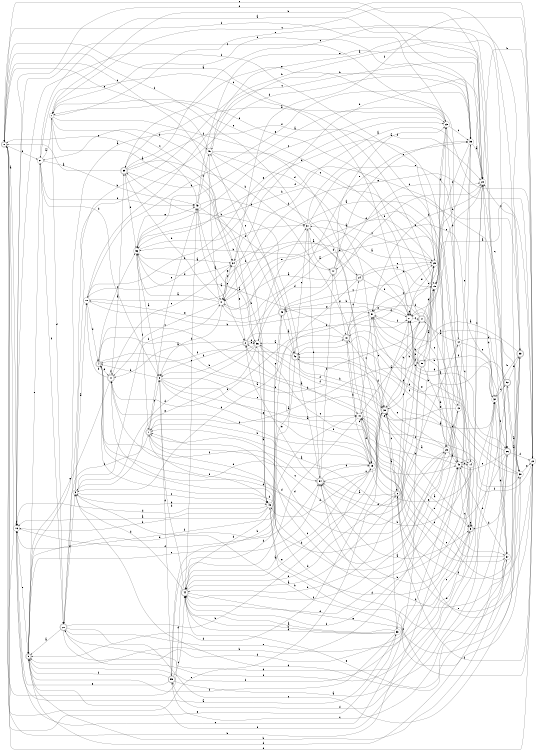 digraph n46_9 {
__start0 [label="" shape="none"];

rankdir=LR;
size="8,5";

s0 [style="rounded,filled", color="black", fillcolor="white" shape="doublecircle", label="0"];
s1 [style="rounded,filled", color="black", fillcolor="white" shape="doublecircle", label="1"];
s2 [style="rounded,filled", color="black", fillcolor="white" shape="doublecircle", label="2"];
s3 [style="filled", color="black", fillcolor="white" shape="circle", label="3"];
s4 [style="rounded,filled", color="black", fillcolor="white" shape="doublecircle", label="4"];
s5 [style="rounded,filled", color="black", fillcolor="white" shape="doublecircle", label="5"];
s6 [style="rounded,filled", color="black", fillcolor="white" shape="doublecircle", label="6"];
s7 [style="filled", color="black", fillcolor="white" shape="circle", label="7"];
s8 [style="filled", color="black", fillcolor="white" shape="circle", label="8"];
s9 [style="rounded,filled", color="black", fillcolor="white" shape="doublecircle", label="9"];
s10 [style="filled", color="black", fillcolor="white" shape="circle", label="10"];
s11 [style="rounded,filled", color="black", fillcolor="white" shape="doublecircle", label="11"];
s12 [style="filled", color="black", fillcolor="white" shape="circle", label="12"];
s13 [style="filled", color="black", fillcolor="white" shape="circle", label="13"];
s14 [style="filled", color="black", fillcolor="white" shape="circle", label="14"];
s15 [style="filled", color="black", fillcolor="white" shape="circle", label="15"];
s16 [style="filled", color="black", fillcolor="white" shape="circle", label="16"];
s17 [style="rounded,filled", color="black", fillcolor="white" shape="doublecircle", label="17"];
s18 [style="rounded,filled", color="black", fillcolor="white" shape="doublecircle", label="18"];
s19 [style="filled", color="black", fillcolor="white" shape="circle", label="19"];
s20 [style="rounded,filled", color="black", fillcolor="white" shape="doublecircle", label="20"];
s21 [style="filled", color="black", fillcolor="white" shape="circle", label="21"];
s22 [style="filled", color="black", fillcolor="white" shape="circle", label="22"];
s23 [style="filled", color="black", fillcolor="white" shape="circle", label="23"];
s24 [style="rounded,filled", color="black", fillcolor="white" shape="doublecircle", label="24"];
s25 [style="filled", color="black", fillcolor="white" shape="circle", label="25"];
s26 [style="rounded,filled", color="black", fillcolor="white" shape="doublecircle", label="26"];
s27 [style="filled", color="black", fillcolor="white" shape="circle", label="27"];
s28 [style="filled", color="black", fillcolor="white" shape="circle", label="28"];
s29 [style="filled", color="black", fillcolor="white" shape="circle", label="29"];
s30 [style="rounded,filled", color="black", fillcolor="white" shape="doublecircle", label="30"];
s31 [style="filled", color="black", fillcolor="white" shape="circle", label="31"];
s32 [style="filled", color="black", fillcolor="white" shape="circle", label="32"];
s33 [style="filled", color="black", fillcolor="white" shape="circle", label="33"];
s34 [style="filled", color="black", fillcolor="white" shape="circle", label="34"];
s35 [style="filled", color="black", fillcolor="white" shape="circle", label="35"];
s36 [style="filled", color="black", fillcolor="white" shape="circle", label="36"];
s37 [style="filled", color="black", fillcolor="white" shape="circle", label="37"];
s38 [style="filled", color="black", fillcolor="white" shape="circle", label="38"];
s39 [style="rounded,filled", color="black", fillcolor="white" shape="doublecircle", label="39"];
s40 [style="filled", color="black", fillcolor="white" shape="circle", label="40"];
s41 [style="filled", color="black", fillcolor="white" shape="circle", label="41"];
s42 [style="rounded,filled", color="black", fillcolor="white" shape="doublecircle", label="42"];
s43 [style="filled", color="black", fillcolor="white" shape="circle", label="43"];
s44 [style="rounded,filled", color="black", fillcolor="white" shape="doublecircle", label="44"];
s45 [style="filled", color="black", fillcolor="white" shape="circle", label="45"];
s46 [style="filled", color="black", fillcolor="white" shape="circle", label="46"];
s47 [style="rounded,filled", color="black", fillcolor="white" shape="doublecircle", label="47"];
s48 [style="filled", color="black", fillcolor="white" shape="circle", label="48"];
s49 [style="rounded,filled", color="black", fillcolor="white" shape="doublecircle", label="49"];
s50 [style="rounded,filled", color="black", fillcolor="white" shape="doublecircle", label="50"];
s51 [style="filled", color="black", fillcolor="white" shape="circle", label="51"];
s52 [style="rounded,filled", color="black", fillcolor="white" shape="doublecircle", label="52"];
s53 [style="rounded,filled", color="black", fillcolor="white" shape="doublecircle", label="53"];
s54 [style="rounded,filled", color="black", fillcolor="white" shape="doublecircle", label="54"];
s55 [style="rounded,filled", color="black", fillcolor="white" shape="doublecircle", label="55"];
s56 [style="filled", color="black", fillcolor="white" shape="circle", label="56"];
s0 -> s16 [label="a"];
s0 -> s48 [label="b"];
s0 -> s34 [label="c"];
s0 -> s22 [label="d"];
s0 -> s30 [label="e"];
s0 -> s21 [label="f"];
s1 -> s15 [label="a"];
s1 -> s48 [label="b"];
s1 -> s8 [label="c"];
s1 -> s25 [label="d"];
s1 -> s43 [label="e"];
s1 -> s20 [label="f"];
s2 -> s11 [label="a"];
s2 -> s27 [label="b"];
s2 -> s36 [label="c"];
s2 -> s36 [label="d"];
s2 -> s35 [label="e"];
s2 -> s8 [label="f"];
s3 -> s10 [label="a"];
s3 -> s46 [label="b"];
s3 -> s46 [label="c"];
s3 -> s35 [label="d"];
s3 -> s36 [label="e"];
s3 -> s41 [label="f"];
s4 -> s17 [label="a"];
s4 -> s38 [label="b"];
s4 -> s56 [label="c"];
s4 -> s19 [label="d"];
s4 -> s11 [label="e"];
s4 -> s54 [label="f"];
s5 -> s41 [label="a"];
s5 -> s54 [label="b"];
s5 -> s28 [label="c"];
s5 -> s20 [label="d"];
s5 -> s5 [label="e"];
s5 -> s20 [label="f"];
s6 -> s54 [label="a"];
s6 -> s15 [label="b"];
s6 -> s2 [label="c"];
s6 -> s44 [label="d"];
s6 -> s27 [label="e"];
s6 -> s22 [label="f"];
s7 -> s34 [label="a"];
s7 -> s22 [label="b"];
s7 -> s46 [label="c"];
s7 -> s20 [label="d"];
s7 -> s26 [label="e"];
s7 -> s24 [label="f"];
s8 -> s48 [label="a"];
s8 -> s4 [label="b"];
s8 -> s40 [label="c"];
s8 -> s55 [label="d"];
s8 -> s19 [label="e"];
s8 -> s37 [label="f"];
s9 -> s45 [label="a"];
s9 -> s37 [label="b"];
s9 -> s54 [label="c"];
s9 -> s26 [label="d"];
s9 -> s21 [label="e"];
s9 -> s32 [label="f"];
s10 -> s31 [label="a"];
s10 -> s51 [label="b"];
s10 -> s28 [label="c"];
s10 -> s4 [label="d"];
s10 -> s23 [label="e"];
s10 -> s27 [label="f"];
s11 -> s39 [label="a"];
s11 -> s10 [label="b"];
s11 -> s34 [label="c"];
s11 -> s12 [label="d"];
s11 -> s9 [label="e"];
s11 -> s11 [label="f"];
s12 -> s1 [label="a"];
s12 -> s38 [label="b"];
s12 -> s14 [label="c"];
s12 -> s17 [label="d"];
s12 -> s37 [label="e"];
s12 -> s56 [label="f"];
s13 -> s56 [label="a"];
s13 -> s9 [label="b"];
s13 -> s27 [label="c"];
s13 -> s44 [label="d"];
s13 -> s35 [label="e"];
s13 -> s4 [label="f"];
s14 -> s41 [label="a"];
s14 -> s54 [label="b"];
s14 -> s1 [label="c"];
s14 -> s46 [label="d"];
s14 -> s51 [label="e"];
s14 -> s9 [label="f"];
s15 -> s22 [label="a"];
s15 -> s44 [label="b"];
s15 -> s51 [label="c"];
s15 -> s7 [label="d"];
s15 -> s25 [label="e"];
s15 -> s23 [label="f"];
s16 -> s33 [label="a"];
s16 -> s16 [label="b"];
s16 -> s23 [label="c"];
s16 -> s35 [label="d"];
s16 -> s9 [label="e"];
s16 -> s54 [label="f"];
s17 -> s40 [label="a"];
s17 -> s30 [label="b"];
s17 -> s49 [label="c"];
s17 -> s15 [label="d"];
s17 -> s7 [label="e"];
s17 -> s51 [label="f"];
s18 -> s56 [label="a"];
s18 -> s40 [label="b"];
s18 -> s24 [label="c"];
s18 -> s29 [label="d"];
s18 -> s27 [label="e"];
s18 -> s11 [label="f"];
s19 -> s44 [label="a"];
s19 -> s1 [label="b"];
s19 -> s18 [label="c"];
s19 -> s46 [label="d"];
s19 -> s28 [label="e"];
s19 -> s11 [label="f"];
s20 -> s9 [label="a"];
s20 -> s19 [label="b"];
s20 -> s53 [label="c"];
s20 -> s48 [label="d"];
s20 -> s5 [label="e"];
s20 -> s3 [label="f"];
s21 -> s7 [label="a"];
s21 -> s43 [label="b"];
s21 -> s15 [label="c"];
s21 -> s8 [label="d"];
s21 -> s43 [label="e"];
s21 -> s20 [label="f"];
s22 -> s41 [label="a"];
s22 -> s28 [label="b"];
s22 -> s40 [label="c"];
s22 -> s40 [label="d"];
s22 -> s41 [label="e"];
s22 -> s48 [label="f"];
s23 -> s39 [label="a"];
s23 -> s30 [label="b"];
s23 -> s35 [label="c"];
s23 -> s12 [label="d"];
s23 -> s39 [label="e"];
s23 -> s0 [label="f"];
s24 -> s41 [label="a"];
s24 -> s15 [label="b"];
s24 -> s29 [label="c"];
s24 -> s31 [label="d"];
s24 -> s27 [label="e"];
s24 -> s16 [label="f"];
s25 -> s48 [label="a"];
s25 -> s13 [label="b"];
s25 -> s1 [label="c"];
s25 -> s4 [label="d"];
s25 -> s18 [label="e"];
s25 -> s30 [label="f"];
s26 -> s40 [label="a"];
s26 -> s18 [label="b"];
s26 -> s55 [label="c"];
s26 -> s5 [label="d"];
s26 -> s48 [label="e"];
s26 -> s22 [label="f"];
s27 -> s0 [label="a"];
s27 -> s49 [label="b"];
s27 -> s17 [label="c"];
s27 -> s27 [label="d"];
s27 -> s23 [label="e"];
s27 -> s50 [label="f"];
s28 -> s21 [label="a"];
s28 -> s34 [label="b"];
s28 -> s0 [label="c"];
s28 -> s32 [label="d"];
s28 -> s27 [label="e"];
s28 -> s51 [label="f"];
s29 -> s31 [label="a"];
s29 -> s56 [label="b"];
s29 -> s51 [label="c"];
s29 -> s54 [label="d"];
s29 -> s27 [label="e"];
s29 -> s16 [label="f"];
s30 -> s33 [label="a"];
s30 -> s29 [label="b"];
s30 -> s6 [label="c"];
s30 -> s9 [label="d"];
s30 -> s44 [label="e"];
s30 -> s36 [label="f"];
s31 -> s47 [label="a"];
s31 -> s54 [label="b"];
s31 -> s29 [label="c"];
s31 -> s28 [label="d"];
s31 -> s53 [label="e"];
s31 -> s0 [label="f"];
s32 -> s30 [label="a"];
s32 -> s37 [label="b"];
s32 -> s52 [label="c"];
s32 -> s51 [label="d"];
s32 -> s47 [label="e"];
s32 -> s26 [label="f"];
s33 -> s44 [label="a"];
s33 -> s44 [label="b"];
s33 -> s32 [label="c"];
s33 -> s44 [label="d"];
s33 -> s0 [label="e"];
s33 -> s9 [label="f"];
s34 -> s6 [label="a"];
s34 -> s46 [label="b"];
s34 -> s41 [label="c"];
s34 -> s56 [label="d"];
s34 -> s2 [label="e"];
s34 -> s22 [label="f"];
s35 -> s28 [label="a"];
s35 -> s15 [label="b"];
s35 -> s15 [label="c"];
s35 -> s7 [label="d"];
s35 -> s10 [label="e"];
s35 -> s44 [label="f"];
s36 -> s46 [label="a"];
s36 -> s8 [label="b"];
s36 -> s43 [label="c"];
s36 -> s3 [label="d"];
s36 -> s31 [label="e"];
s36 -> s30 [label="f"];
s37 -> s45 [label="a"];
s37 -> s48 [label="b"];
s37 -> s40 [label="c"];
s37 -> s3 [label="d"];
s37 -> s44 [label="e"];
s37 -> s54 [label="f"];
s38 -> s52 [label="a"];
s38 -> s3 [label="b"];
s38 -> s7 [label="c"];
s38 -> s42 [label="d"];
s38 -> s22 [label="e"];
s38 -> s42 [label="f"];
s39 -> s0 [label="a"];
s39 -> s19 [label="b"];
s39 -> s53 [label="c"];
s39 -> s36 [label="d"];
s39 -> s56 [label="e"];
s39 -> s25 [label="f"];
s40 -> s2 [label="a"];
s40 -> s14 [label="b"];
s40 -> s51 [label="c"];
s40 -> s0 [label="d"];
s40 -> s37 [label="e"];
s40 -> s19 [label="f"];
s41 -> s56 [label="a"];
s41 -> s39 [label="b"];
s41 -> s11 [label="c"];
s41 -> s26 [label="d"];
s41 -> s34 [label="e"];
s41 -> s8 [label="f"];
s42 -> s36 [label="a"];
s42 -> s30 [label="b"];
s42 -> s31 [label="c"];
s42 -> s9 [label="d"];
s42 -> s5 [label="e"];
s42 -> s4 [label="f"];
s43 -> s2 [label="a"];
s43 -> s45 [label="b"];
s43 -> s0 [label="c"];
s43 -> s31 [label="d"];
s43 -> s28 [label="e"];
s43 -> s42 [label="f"];
s44 -> s6 [label="a"];
s44 -> s8 [label="b"];
s44 -> s43 [label="c"];
s44 -> s3 [label="d"];
s44 -> s38 [label="e"];
s44 -> s25 [label="f"];
s45 -> s41 [label="a"];
s45 -> s35 [label="b"];
s45 -> s29 [label="c"];
s45 -> s30 [label="d"];
s45 -> s0 [label="e"];
s45 -> s19 [label="f"];
s46 -> s16 [label="a"];
s46 -> s16 [label="b"];
s46 -> s22 [label="c"];
s46 -> s16 [label="d"];
s46 -> s49 [label="e"];
s46 -> s1 [label="f"];
s47 -> s23 [label="a"];
s47 -> s56 [label="b"];
s47 -> s28 [label="c"];
s47 -> s36 [label="d"];
s47 -> s35 [label="e"];
s47 -> s18 [label="f"];
s48 -> s30 [label="a"];
s48 -> s27 [label="b"];
s48 -> s5 [label="c"];
s48 -> s14 [label="d"];
s48 -> s41 [label="e"];
s48 -> s42 [label="f"];
s49 -> s42 [label="a"];
s49 -> s21 [label="b"];
s49 -> s45 [label="c"];
s49 -> s44 [label="d"];
s49 -> s10 [label="e"];
s49 -> s28 [label="f"];
s50 -> s29 [label="a"];
s50 -> s48 [label="b"];
s50 -> s16 [label="c"];
s50 -> s11 [label="d"];
s50 -> s27 [label="e"];
s50 -> s32 [label="f"];
s51 -> s26 [label="a"];
s51 -> s26 [label="b"];
s51 -> s30 [label="c"];
s51 -> s3 [label="d"];
s51 -> s49 [label="e"];
s51 -> s13 [label="f"];
s52 -> s38 [label="a"];
s52 -> s20 [label="b"];
s52 -> s28 [label="c"];
s52 -> s42 [label="d"];
s52 -> s53 [label="e"];
s52 -> s55 [label="f"];
s53 -> s50 [label="a"];
s53 -> s32 [label="b"];
s53 -> s28 [label="c"];
s53 -> s4 [label="d"];
s53 -> s6 [label="e"];
s53 -> s6 [label="f"];
s54 -> s5 [label="a"];
s54 -> s39 [label="b"];
s54 -> s27 [label="c"];
s54 -> s19 [label="d"];
s54 -> s2 [label="e"];
s54 -> s47 [label="f"];
s55 -> s32 [label="a"];
s55 -> s18 [label="b"];
s55 -> s44 [label="c"];
s55 -> s40 [label="d"];
s55 -> s16 [label="e"];
s55 -> s9 [label="f"];
s56 -> s8 [label="a"];
s56 -> s34 [label="b"];
s56 -> s23 [label="c"];
s56 -> s5 [label="d"];
s56 -> s43 [label="e"];
s56 -> s1 [label="f"];

}